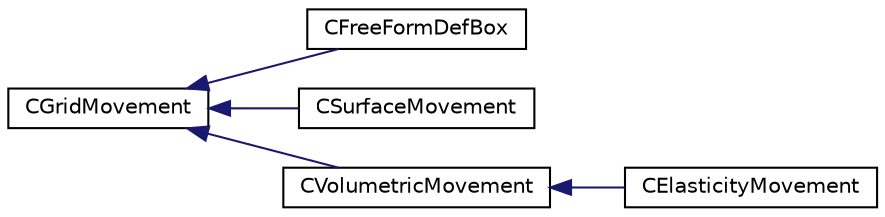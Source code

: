 digraph "Graphical Class Hierarchy"
{
  edge [fontname="Helvetica",fontsize="10",labelfontname="Helvetica",labelfontsize="10"];
  node [fontname="Helvetica",fontsize="10",shape=record];
  rankdir="LR";
  Node0 [label="CGridMovement",height=0.2,width=0.4,color="black", fillcolor="white", style="filled",URL="$class_c_grid_movement.html",tooltip="Class for moving the surface and volumetric numerical grid (2D and 3D problems). "];
  Node0 -> Node1 [dir="back",color="midnightblue",fontsize="10",style="solid",fontname="Helvetica"];
  Node1 [label="CFreeFormDefBox",height=0.2,width=0.4,color="black", fillcolor="white", style="filled",URL="$class_c_free_form_def_box.html",tooltip="Class for defining the free form FFDBox structure. "];
  Node0 -> Node2 [dir="back",color="midnightblue",fontsize="10",style="solid",fontname="Helvetica"];
  Node2 [label="CSurfaceMovement",height=0.2,width=0.4,color="black", fillcolor="white", style="filled",URL="$class_c_surface_movement.html",tooltip="Class for moving the surface numerical grid. "];
  Node0 -> Node3 [dir="back",color="midnightblue",fontsize="10",style="solid",fontname="Helvetica"];
  Node3 [label="CVolumetricMovement",height=0.2,width=0.4,color="black", fillcolor="white", style="filled",URL="$class_c_volumetric_movement.html",tooltip="Class for moving the volumetric numerical grid. "];
  Node3 -> Node4 [dir="back",color="midnightblue",fontsize="10",style="solid",fontname="Helvetica"];
  Node4 [label="CElasticityMovement",height=0.2,width=0.4,color="black", fillcolor="white", style="filled",URL="$class_c_elasticity_movement.html",tooltip="Class for moving the volumetric numerical grid using the new linear elasticity solver. "];
}
